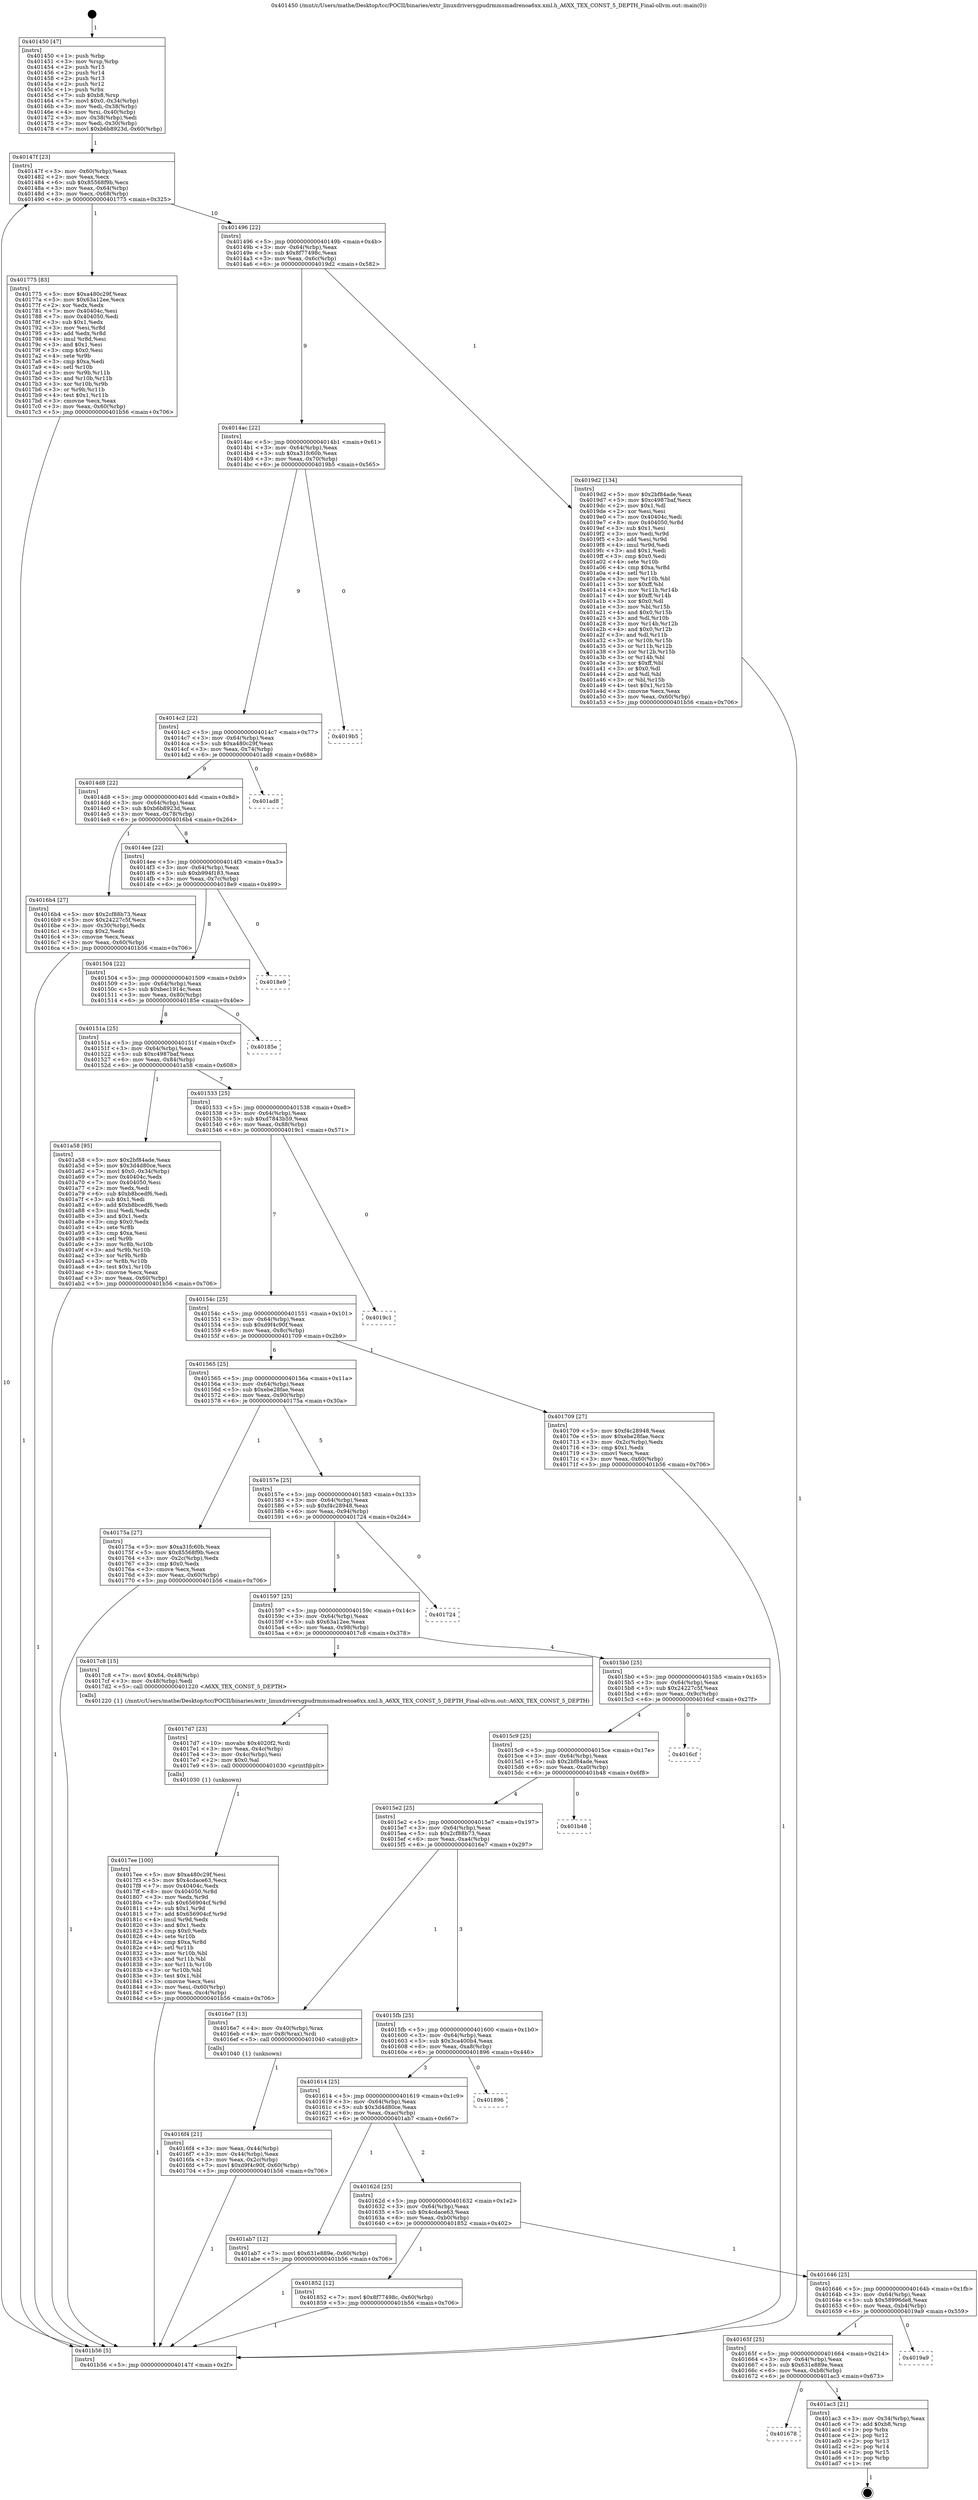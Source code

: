 digraph "0x401450" {
  label = "0x401450 (/mnt/c/Users/mathe/Desktop/tcc/POCII/binaries/extr_linuxdriversgpudrmmsmadrenoa6xx.xml.h_A6XX_TEX_CONST_5_DEPTH_Final-ollvm.out::main(0))"
  labelloc = "t"
  node[shape=record]

  Entry [label="",width=0.3,height=0.3,shape=circle,fillcolor=black,style=filled]
  "0x40147f" [label="{
     0x40147f [23]\l
     | [instrs]\l
     &nbsp;&nbsp;0x40147f \<+3\>: mov -0x60(%rbp),%eax\l
     &nbsp;&nbsp;0x401482 \<+2\>: mov %eax,%ecx\l
     &nbsp;&nbsp;0x401484 \<+6\>: sub $0x85568f9b,%ecx\l
     &nbsp;&nbsp;0x40148a \<+3\>: mov %eax,-0x64(%rbp)\l
     &nbsp;&nbsp;0x40148d \<+3\>: mov %ecx,-0x68(%rbp)\l
     &nbsp;&nbsp;0x401490 \<+6\>: je 0000000000401775 \<main+0x325\>\l
  }"]
  "0x401775" [label="{
     0x401775 [83]\l
     | [instrs]\l
     &nbsp;&nbsp;0x401775 \<+5\>: mov $0xa480c29f,%eax\l
     &nbsp;&nbsp;0x40177a \<+5\>: mov $0x63a12ee,%ecx\l
     &nbsp;&nbsp;0x40177f \<+2\>: xor %edx,%edx\l
     &nbsp;&nbsp;0x401781 \<+7\>: mov 0x40404c,%esi\l
     &nbsp;&nbsp;0x401788 \<+7\>: mov 0x404050,%edi\l
     &nbsp;&nbsp;0x40178f \<+3\>: sub $0x1,%edx\l
     &nbsp;&nbsp;0x401792 \<+3\>: mov %esi,%r8d\l
     &nbsp;&nbsp;0x401795 \<+3\>: add %edx,%r8d\l
     &nbsp;&nbsp;0x401798 \<+4\>: imul %r8d,%esi\l
     &nbsp;&nbsp;0x40179c \<+3\>: and $0x1,%esi\l
     &nbsp;&nbsp;0x40179f \<+3\>: cmp $0x0,%esi\l
     &nbsp;&nbsp;0x4017a2 \<+4\>: sete %r9b\l
     &nbsp;&nbsp;0x4017a6 \<+3\>: cmp $0xa,%edi\l
     &nbsp;&nbsp;0x4017a9 \<+4\>: setl %r10b\l
     &nbsp;&nbsp;0x4017ad \<+3\>: mov %r9b,%r11b\l
     &nbsp;&nbsp;0x4017b0 \<+3\>: and %r10b,%r11b\l
     &nbsp;&nbsp;0x4017b3 \<+3\>: xor %r10b,%r9b\l
     &nbsp;&nbsp;0x4017b6 \<+3\>: or %r9b,%r11b\l
     &nbsp;&nbsp;0x4017b9 \<+4\>: test $0x1,%r11b\l
     &nbsp;&nbsp;0x4017bd \<+3\>: cmovne %ecx,%eax\l
     &nbsp;&nbsp;0x4017c0 \<+3\>: mov %eax,-0x60(%rbp)\l
     &nbsp;&nbsp;0x4017c3 \<+5\>: jmp 0000000000401b56 \<main+0x706\>\l
  }"]
  "0x401496" [label="{
     0x401496 [22]\l
     | [instrs]\l
     &nbsp;&nbsp;0x401496 \<+5\>: jmp 000000000040149b \<main+0x4b\>\l
     &nbsp;&nbsp;0x40149b \<+3\>: mov -0x64(%rbp),%eax\l
     &nbsp;&nbsp;0x40149e \<+5\>: sub $0x8f77498c,%eax\l
     &nbsp;&nbsp;0x4014a3 \<+3\>: mov %eax,-0x6c(%rbp)\l
     &nbsp;&nbsp;0x4014a6 \<+6\>: je 00000000004019d2 \<main+0x582\>\l
  }"]
  Exit [label="",width=0.3,height=0.3,shape=circle,fillcolor=black,style=filled,peripheries=2]
  "0x4019d2" [label="{
     0x4019d2 [134]\l
     | [instrs]\l
     &nbsp;&nbsp;0x4019d2 \<+5\>: mov $0x2bf84ade,%eax\l
     &nbsp;&nbsp;0x4019d7 \<+5\>: mov $0xc4987baf,%ecx\l
     &nbsp;&nbsp;0x4019dc \<+2\>: mov $0x1,%dl\l
     &nbsp;&nbsp;0x4019de \<+2\>: xor %esi,%esi\l
     &nbsp;&nbsp;0x4019e0 \<+7\>: mov 0x40404c,%edi\l
     &nbsp;&nbsp;0x4019e7 \<+8\>: mov 0x404050,%r8d\l
     &nbsp;&nbsp;0x4019ef \<+3\>: sub $0x1,%esi\l
     &nbsp;&nbsp;0x4019f2 \<+3\>: mov %edi,%r9d\l
     &nbsp;&nbsp;0x4019f5 \<+3\>: add %esi,%r9d\l
     &nbsp;&nbsp;0x4019f8 \<+4\>: imul %r9d,%edi\l
     &nbsp;&nbsp;0x4019fc \<+3\>: and $0x1,%edi\l
     &nbsp;&nbsp;0x4019ff \<+3\>: cmp $0x0,%edi\l
     &nbsp;&nbsp;0x401a02 \<+4\>: sete %r10b\l
     &nbsp;&nbsp;0x401a06 \<+4\>: cmp $0xa,%r8d\l
     &nbsp;&nbsp;0x401a0a \<+4\>: setl %r11b\l
     &nbsp;&nbsp;0x401a0e \<+3\>: mov %r10b,%bl\l
     &nbsp;&nbsp;0x401a11 \<+3\>: xor $0xff,%bl\l
     &nbsp;&nbsp;0x401a14 \<+3\>: mov %r11b,%r14b\l
     &nbsp;&nbsp;0x401a17 \<+4\>: xor $0xff,%r14b\l
     &nbsp;&nbsp;0x401a1b \<+3\>: xor $0x0,%dl\l
     &nbsp;&nbsp;0x401a1e \<+3\>: mov %bl,%r15b\l
     &nbsp;&nbsp;0x401a21 \<+4\>: and $0x0,%r15b\l
     &nbsp;&nbsp;0x401a25 \<+3\>: and %dl,%r10b\l
     &nbsp;&nbsp;0x401a28 \<+3\>: mov %r14b,%r12b\l
     &nbsp;&nbsp;0x401a2b \<+4\>: and $0x0,%r12b\l
     &nbsp;&nbsp;0x401a2f \<+3\>: and %dl,%r11b\l
     &nbsp;&nbsp;0x401a32 \<+3\>: or %r10b,%r15b\l
     &nbsp;&nbsp;0x401a35 \<+3\>: or %r11b,%r12b\l
     &nbsp;&nbsp;0x401a38 \<+3\>: xor %r12b,%r15b\l
     &nbsp;&nbsp;0x401a3b \<+3\>: or %r14b,%bl\l
     &nbsp;&nbsp;0x401a3e \<+3\>: xor $0xff,%bl\l
     &nbsp;&nbsp;0x401a41 \<+3\>: or $0x0,%dl\l
     &nbsp;&nbsp;0x401a44 \<+2\>: and %dl,%bl\l
     &nbsp;&nbsp;0x401a46 \<+3\>: or %bl,%r15b\l
     &nbsp;&nbsp;0x401a49 \<+4\>: test $0x1,%r15b\l
     &nbsp;&nbsp;0x401a4d \<+3\>: cmovne %ecx,%eax\l
     &nbsp;&nbsp;0x401a50 \<+3\>: mov %eax,-0x60(%rbp)\l
     &nbsp;&nbsp;0x401a53 \<+5\>: jmp 0000000000401b56 \<main+0x706\>\l
  }"]
  "0x4014ac" [label="{
     0x4014ac [22]\l
     | [instrs]\l
     &nbsp;&nbsp;0x4014ac \<+5\>: jmp 00000000004014b1 \<main+0x61\>\l
     &nbsp;&nbsp;0x4014b1 \<+3\>: mov -0x64(%rbp),%eax\l
     &nbsp;&nbsp;0x4014b4 \<+5\>: sub $0xa31fc60b,%eax\l
     &nbsp;&nbsp;0x4014b9 \<+3\>: mov %eax,-0x70(%rbp)\l
     &nbsp;&nbsp;0x4014bc \<+6\>: je 00000000004019b5 \<main+0x565\>\l
  }"]
  "0x401678" [label="{
     0x401678\l
  }", style=dashed]
  "0x4019b5" [label="{
     0x4019b5\l
  }", style=dashed]
  "0x4014c2" [label="{
     0x4014c2 [22]\l
     | [instrs]\l
     &nbsp;&nbsp;0x4014c2 \<+5\>: jmp 00000000004014c7 \<main+0x77\>\l
     &nbsp;&nbsp;0x4014c7 \<+3\>: mov -0x64(%rbp),%eax\l
     &nbsp;&nbsp;0x4014ca \<+5\>: sub $0xa480c29f,%eax\l
     &nbsp;&nbsp;0x4014cf \<+3\>: mov %eax,-0x74(%rbp)\l
     &nbsp;&nbsp;0x4014d2 \<+6\>: je 0000000000401ad8 \<main+0x688\>\l
  }"]
  "0x401ac3" [label="{
     0x401ac3 [21]\l
     | [instrs]\l
     &nbsp;&nbsp;0x401ac3 \<+3\>: mov -0x34(%rbp),%eax\l
     &nbsp;&nbsp;0x401ac6 \<+7\>: add $0xb8,%rsp\l
     &nbsp;&nbsp;0x401acd \<+1\>: pop %rbx\l
     &nbsp;&nbsp;0x401ace \<+2\>: pop %r12\l
     &nbsp;&nbsp;0x401ad0 \<+2\>: pop %r13\l
     &nbsp;&nbsp;0x401ad2 \<+2\>: pop %r14\l
     &nbsp;&nbsp;0x401ad4 \<+2\>: pop %r15\l
     &nbsp;&nbsp;0x401ad6 \<+1\>: pop %rbp\l
     &nbsp;&nbsp;0x401ad7 \<+1\>: ret\l
  }"]
  "0x401ad8" [label="{
     0x401ad8\l
  }", style=dashed]
  "0x4014d8" [label="{
     0x4014d8 [22]\l
     | [instrs]\l
     &nbsp;&nbsp;0x4014d8 \<+5\>: jmp 00000000004014dd \<main+0x8d\>\l
     &nbsp;&nbsp;0x4014dd \<+3\>: mov -0x64(%rbp),%eax\l
     &nbsp;&nbsp;0x4014e0 \<+5\>: sub $0xb6b8923d,%eax\l
     &nbsp;&nbsp;0x4014e5 \<+3\>: mov %eax,-0x78(%rbp)\l
     &nbsp;&nbsp;0x4014e8 \<+6\>: je 00000000004016b4 \<main+0x264\>\l
  }"]
  "0x40165f" [label="{
     0x40165f [25]\l
     | [instrs]\l
     &nbsp;&nbsp;0x40165f \<+5\>: jmp 0000000000401664 \<main+0x214\>\l
     &nbsp;&nbsp;0x401664 \<+3\>: mov -0x64(%rbp),%eax\l
     &nbsp;&nbsp;0x401667 \<+5\>: sub $0x631e889e,%eax\l
     &nbsp;&nbsp;0x40166c \<+6\>: mov %eax,-0xb8(%rbp)\l
     &nbsp;&nbsp;0x401672 \<+6\>: je 0000000000401ac3 \<main+0x673\>\l
  }"]
  "0x4016b4" [label="{
     0x4016b4 [27]\l
     | [instrs]\l
     &nbsp;&nbsp;0x4016b4 \<+5\>: mov $0x2cf88b73,%eax\l
     &nbsp;&nbsp;0x4016b9 \<+5\>: mov $0x24227c5f,%ecx\l
     &nbsp;&nbsp;0x4016be \<+3\>: mov -0x30(%rbp),%edx\l
     &nbsp;&nbsp;0x4016c1 \<+3\>: cmp $0x2,%edx\l
     &nbsp;&nbsp;0x4016c4 \<+3\>: cmovne %ecx,%eax\l
     &nbsp;&nbsp;0x4016c7 \<+3\>: mov %eax,-0x60(%rbp)\l
     &nbsp;&nbsp;0x4016ca \<+5\>: jmp 0000000000401b56 \<main+0x706\>\l
  }"]
  "0x4014ee" [label="{
     0x4014ee [22]\l
     | [instrs]\l
     &nbsp;&nbsp;0x4014ee \<+5\>: jmp 00000000004014f3 \<main+0xa3\>\l
     &nbsp;&nbsp;0x4014f3 \<+3\>: mov -0x64(%rbp),%eax\l
     &nbsp;&nbsp;0x4014f6 \<+5\>: sub $0xb994f183,%eax\l
     &nbsp;&nbsp;0x4014fb \<+3\>: mov %eax,-0x7c(%rbp)\l
     &nbsp;&nbsp;0x4014fe \<+6\>: je 00000000004018e9 \<main+0x499\>\l
  }"]
  "0x401b56" [label="{
     0x401b56 [5]\l
     | [instrs]\l
     &nbsp;&nbsp;0x401b56 \<+5\>: jmp 000000000040147f \<main+0x2f\>\l
  }"]
  "0x401450" [label="{
     0x401450 [47]\l
     | [instrs]\l
     &nbsp;&nbsp;0x401450 \<+1\>: push %rbp\l
     &nbsp;&nbsp;0x401451 \<+3\>: mov %rsp,%rbp\l
     &nbsp;&nbsp;0x401454 \<+2\>: push %r15\l
     &nbsp;&nbsp;0x401456 \<+2\>: push %r14\l
     &nbsp;&nbsp;0x401458 \<+2\>: push %r13\l
     &nbsp;&nbsp;0x40145a \<+2\>: push %r12\l
     &nbsp;&nbsp;0x40145c \<+1\>: push %rbx\l
     &nbsp;&nbsp;0x40145d \<+7\>: sub $0xb8,%rsp\l
     &nbsp;&nbsp;0x401464 \<+7\>: movl $0x0,-0x34(%rbp)\l
     &nbsp;&nbsp;0x40146b \<+3\>: mov %edi,-0x38(%rbp)\l
     &nbsp;&nbsp;0x40146e \<+4\>: mov %rsi,-0x40(%rbp)\l
     &nbsp;&nbsp;0x401472 \<+3\>: mov -0x38(%rbp),%edi\l
     &nbsp;&nbsp;0x401475 \<+3\>: mov %edi,-0x30(%rbp)\l
     &nbsp;&nbsp;0x401478 \<+7\>: movl $0xb6b8923d,-0x60(%rbp)\l
  }"]
  "0x4019a9" [label="{
     0x4019a9\l
  }", style=dashed]
  "0x4018e9" [label="{
     0x4018e9\l
  }", style=dashed]
  "0x401504" [label="{
     0x401504 [22]\l
     | [instrs]\l
     &nbsp;&nbsp;0x401504 \<+5\>: jmp 0000000000401509 \<main+0xb9\>\l
     &nbsp;&nbsp;0x401509 \<+3\>: mov -0x64(%rbp),%eax\l
     &nbsp;&nbsp;0x40150c \<+5\>: sub $0xbec1914c,%eax\l
     &nbsp;&nbsp;0x401511 \<+3\>: mov %eax,-0x80(%rbp)\l
     &nbsp;&nbsp;0x401514 \<+6\>: je 000000000040185e \<main+0x40e\>\l
  }"]
  "0x401646" [label="{
     0x401646 [25]\l
     | [instrs]\l
     &nbsp;&nbsp;0x401646 \<+5\>: jmp 000000000040164b \<main+0x1fb\>\l
     &nbsp;&nbsp;0x40164b \<+3\>: mov -0x64(%rbp),%eax\l
     &nbsp;&nbsp;0x40164e \<+5\>: sub $0x58996de8,%eax\l
     &nbsp;&nbsp;0x401653 \<+6\>: mov %eax,-0xb4(%rbp)\l
     &nbsp;&nbsp;0x401659 \<+6\>: je 00000000004019a9 \<main+0x559\>\l
  }"]
  "0x40185e" [label="{
     0x40185e\l
  }", style=dashed]
  "0x40151a" [label="{
     0x40151a [25]\l
     | [instrs]\l
     &nbsp;&nbsp;0x40151a \<+5\>: jmp 000000000040151f \<main+0xcf\>\l
     &nbsp;&nbsp;0x40151f \<+3\>: mov -0x64(%rbp),%eax\l
     &nbsp;&nbsp;0x401522 \<+5\>: sub $0xc4987baf,%eax\l
     &nbsp;&nbsp;0x401527 \<+6\>: mov %eax,-0x84(%rbp)\l
     &nbsp;&nbsp;0x40152d \<+6\>: je 0000000000401a58 \<main+0x608\>\l
  }"]
  "0x401852" [label="{
     0x401852 [12]\l
     | [instrs]\l
     &nbsp;&nbsp;0x401852 \<+7\>: movl $0x8f77498c,-0x60(%rbp)\l
     &nbsp;&nbsp;0x401859 \<+5\>: jmp 0000000000401b56 \<main+0x706\>\l
  }"]
  "0x401a58" [label="{
     0x401a58 [95]\l
     | [instrs]\l
     &nbsp;&nbsp;0x401a58 \<+5\>: mov $0x2bf84ade,%eax\l
     &nbsp;&nbsp;0x401a5d \<+5\>: mov $0x3d4d80ce,%ecx\l
     &nbsp;&nbsp;0x401a62 \<+7\>: movl $0x0,-0x34(%rbp)\l
     &nbsp;&nbsp;0x401a69 \<+7\>: mov 0x40404c,%edx\l
     &nbsp;&nbsp;0x401a70 \<+7\>: mov 0x404050,%esi\l
     &nbsp;&nbsp;0x401a77 \<+2\>: mov %edx,%edi\l
     &nbsp;&nbsp;0x401a79 \<+6\>: sub $0xb8bcedf6,%edi\l
     &nbsp;&nbsp;0x401a7f \<+3\>: sub $0x1,%edi\l
     &nbsp;&nbsp;0x401a82 \<+6\>: add $0xb8bcedf6,%edi\l
     &nbsp;&nbsp;0x401a88 \<+3\>: imul %edi,%edx\l
     &nbsp;&nbsp;0x401a8b \<+3\>: and $0x1,%edx\l
     &nbsp;&nbsp;0x401a8e \<+3\>: cmp $0x0,%edx\l
     &nbsp;&nbsp;0x401a91 \<+4\>: sete %r8b\l
     &nbsp;&nbsp;0x401a95 \<+3\>: cmp $0xa,%esi\l
     &nbsp;&nbsp;0x401a98 \<+4\>: setl %r9b\l
     &nbsp;&nbsp;0x401a9c \<+3\>: mov %r8b,%r10b\l
     &nbsp;&nbsp;0x401a9f \<+3\>: and %r9b,%r10b\l
     &nbsp;&nbsp;0x401aa2 \<+3\>: xor %r9b,%r8b\l
     &nbsp;&nbsp;0x401aa5 \<+3\>: or %r8b,%r10b\l
     &nbsp;&nbsp;0x401aa8 \<+4\>: test $0x1,%r10b\l
     &nbsp;&nbsp;0x401aac \<+3\>: cmovne %ecx,%eax\l
     &nbsp;&nbsp;0x401aaf \<+3\>: mov %eax,-0x60(%rbp)\l
     &nbsp;&nbsp;0x401ab2 \<+5\>: jmp 0000000000401b56 \<main+0x706\>\l
  }"]
  "0x401533" [label="{
     0x401533 [25]\l
     | [instrs]\l
     &nbsp;&nbsp;0x401533 \<+5\>: jmp 0000000000401538 \<main+0xe8\>\l
     &nbsp;&nbsp;0x401538 \<+3\>: mov -0x64(%rbp),%eax\l
     &nbsp;&nbsp;0x40153b \<+5\>: sub $0xd7843b59,%eax\l
     &nbsp;&nbsp;0x401540 \<+6\>: mov %eax,-0x88(%rbp)\l
     &nbsp;&nbsp;0x401546 \<+6\>: je 00000000004019c1 \<main+0x571\>\l
  }"]
  "0x40162d" [label="{
     0x40162d [25]\l
     | [instrs]\l
     &nbsp;&nbsp;0x40162d \<+5\>: jmp 0000000000401632 \<main+0x1e2\>\l
     &nbsp;&nbsp;0x401632 \<+3\>: mov -0x64(%rbp),%eax\l
     &nbsp;&nbsp;0x401635 \<+5\>: sub $0x4cdace63,%eax\l
     &nbsp;&nbsp;0x40163a \<+6\>: mov %eax,-0xb0(%rbp)\l
     &nbsp;&nbsp;0x401640 \<+6\>: je 0000000000401852 \<main+0x402\>\l
  }"]
  "0x4019c1" [label="{
     0x4019c1\l
  }", style=dashed]
  "0x40154c" [label="{
     0x40154c [25]\l
     | [instrs]\l
     &nbsp;&nbsp;0x40154c \<+5\>: jmp 0000000000401551 \<main+0x101\>\l
     &nbsp;&nbsp;0x401551 \<+3\>: mov -0x64(%rbp),%eax\l
     &nbsp;&nbsp;0x401554 \<+5\>: sub $0xd9f4c90f,%eax\l
     &nbsp;&nbsp;0x401559 \<+6\>: mov %eax,-0x8c(%rbp)\l
     &nbsp;&nbsp;0x40155f \<+6\>: je 0000000000401709 \<main+0x2b9\>\l
  }"]
  "0x401ab7" [label="{
     0x401ab7 [12]\l
     | [instrs]\l
     &nbsp;&nbsp;0x401ab7 \<+7\>: movl $0x631e889e,-0x60(%rbp)\l
     &nbsp;&nbsp;0x401abe \<+5\>: jmp 0000000000401b56 \<main+0x706\>\l
  }"]
  "0x401709" [label="{
     0x401709 [27]\l
     | [instrs]\l
     &nbsp;&nbsp;0x401709 \<+5\>: mov $0xf4c28948,%eax\l
     &nbsp;&nbsp;0x40170e \<+5\>: mov $0xebe28fae,%ecx\l
     &nbsp;&nbsp;0x401713 \<+3\>: mov -0x2c(%rbp),%edx\l
     &nbsp;&nbsp;0x401716 \<+3\>: cmp $0x1,%edx\l
     &nbsp;&nbsp;0x401719 \<+3\>: cmovl %ecx,%eax\l
     &nbsp;&nbsp;0x40171c \<+3\>: mov %eax,-0x60(%rbp)\l
     &nbsp;&nbsp;0x40171f \<+5\>: jmp 0000000000401b56 \<main+0x706\>\l
  }"]
  "0x401565" [label="{
     0x401565 [25]\l
     | [instrs]\l
     &nbsp;&nbsp;0x401565 \<+5\>: jmp 000000000040156a \<main+0x11a\>\l
     &nbsp;&nbsp;0x40156a \<+3\>: mov -0x64(%rbp),%eax\l
     &nbsp;&nbsp;0x40156d \<+5\>: sub $0xebe28fae,%eax\l
     &nbsp;&nbsp;0x401572 \<+6\>: mov %eax,-0x90(%rbp)\l
     &nbsp;&nbsp;0x401578 \<+6\>: je 000000000040175a \<main+0x30a\>\l
  }"]
  "0x401614" [label="{
     0x401614 [25]\l
     | [instrs]\l
     &nbsp;&nbsp;0x401614 \<+5\>: jmp 0000000000401619 \<main+0x1c9\>\l
     &nbsp;&nbsp;0x401619 \<+3\>: mov -0x64(%rbp),%eax\l
     &nbsp;&nbsp;0x40161c \<+5\>: sub $0x3d4d80ce,%eax\l
     &nbsp;&nbsp;0x401621 \<+6\>: mov %eax,-0xac(%rbp)\l
     &nbsp;&nbsp;0x401627 \<+6\>: je 0000000000401ab7 \<main+0x667\>\l
  }"]
  "0x40175a" [label="{
     0x40175a [27]\l
     | [instrs]\l
     &nbsp;&nbsp;0x40175a \<+5\>: mov $0xa31fc60b,%eax\l
     &nbsp;&nbsp;0x40175f \<+5\>: mov $0x85568f9b,%ecx\l
     &nbsp;&nbsp;0x401764 \<+3\>: mov -0x2c(%rbp),%edx\l
     &nbsp;&nbsp;0x401767 \<+3\>: cmp $0x0,%edx\l
     &nbsp;&nbsp;0x40176a \<+3\>: cmove %ecx,%eax\l
     &nbsp;&nbsp;0x40176d \<+3\>: mov %eax,-0x60(%rbp)\l
     &nbsp;&nbsp;0x401770 \<+5\>: jmp 0000000000401b56 \<main+0x706\>\l
  }"]
  "0x40157e" [label="{
     0x40157e [25]\l
     | [instrs]\l
     &nbsp;&nbsp;0x40157e \<+5\>: jmp 0000000000401583 \<main+0x133\>\l
     &nbsp;&nbsp;0x401583 \<+3\>: mov -0x64(%rbp),%eax\l
     &nbsp;&nbsp;0x401586 \<+5\>: sub $0xf4c28948,%eax\l
     &nbsp;&nbsp;0x40158b \<+6\>: mov %eax,-0x94(%rbp)\l
     &nbsp;&nbsp;0x401591 \<+6\>: je 0000000000401724 \<main+0x2d4\>\l
  }"]
  "0x401896" [label="{
     0x401896\l
  }", style=dashed]
  "0x401724" [label="{
     0x401724\l
  }", style=dashed]
  "0x401597" [label="{
     0x401597 [25]\l
     | [instrs]\l
     &nbsp;&nbsp;0x401597 \<+5\>: jmp 000000000040159c \<main+0x14c\>\l
     &nbsp;&nbsp;0x40159c \<+3\>: mov -0x64(%rbp),%eax\l
     &nbsp;&nbsp;0x40159f \<+5\>: sub $0x63a12ee,%eax\l
     &nbsp;&nbsp;0x4015a4 \<+6\>: mov %eax,-0x98(%rbp)\l
     &nbsp;&nbsp;0x4015aa \<+6\>: je 00000000004017c8 \<main+0x378\>\l
  }"]
  "0x4017ee" [label="{
     0x4017ee [100]\l
     | [instrs]\l
     &nbsp;&nbsp;0x4017ee \<+5\>: mov $0xa480c29f,%esi\l
     &nbsp;&nbsp;0x4017f3 \<+5\>: mov $0x4cdace63,%ecx\l
     &nbsp;&nbsp;0x4017f8 \<+7\>: mov 0x40404c,%edx\l
     &nbsp;&nbsp;0x4017ff \<+8\>: mov 0x404050,%r8d\l
     &nbsp;&nbsp;0x401807 \<+3\>: mov %edx,%r9d\l
     &nbsp;&nbsp;0x40180a \<+7\>: sub $0x656904cf,%r9d\l
     &nbsp;&nbsp;0x401811 \<+4\>: sub $0x1,%r9d\l
     &nbsp;&nbsp;0x401815 \<+7\>: add $0x656904cf,%r9d\l
     &nbsp;&nbsp;0x40181c \<+4\>: imul %r9d,%edx\l
     &nbsp;&nbsp;0x401820 \<+3\>: and $0x1,%edx\l
     &nbsp;&nbsp;0x401823 \<+3\>: cmp $0x0,%edx\l
     &nbsp;&nbsp;0x401826 \<+4\>: sete %r10b\l
     &nbsp;&nbsp;0x40182a \<+4\>: cmp $0xa,%r8d\l
     &nbsp;&nbsp;0x40182e \<+4\>: setl %r11b\l
     &nbsp;&nbsp;0x401832 \<+3\>: mov %r10b,%bl\l
     &nbsp;&nbsp;0x401835 \<+3\>: and %r11b,%bl\l
     &nbsp;&nbsp;0x401838 \<+3\>: xor %r11b,%r10b\l
     &nbsp;&nbsp;0x40183b \<+3\>: or %r10b,%bl\l
     &nbsp;&nbsp;0x40183e \<+3\>: test $0x1,%bl\l
     &nbsp;&nbsp;0x401841 \<+3\>: cmovne %ecx,%esi\l
     &nbsp;&nbsp;0x401844 \<+3\>: mov %esi,-0x60(%rbp)\l
     &nbsp;&nbsp;0x401847 \<+6\>: mov %eax,-0xc4(%rbp)\l
     &nbsp;&nbsp;0x40184d \<+5\>: jmp 0000000000401b56 \<main+0x706\>\l
  }"]
  "0x4017c8" [label="{
     0x4017c8 [15]\l
     | [instrs]\l
     &nbsp;&nbsp;0x4017c8 \<+7\>: movl $0x64,-0x48(%rbp)\l
     &nbsp;&nbsp;0x4017cf \<+3\>: mov -0x48(%rbp),%edi\l
     &nbsp;&nbsp;0x4017d2 \<+5\>: call 0000000000401220 \<A6XX_TEX_CONST_5_DEPTH\>\l
     | [calls]\l
     &nbsp;&nbsp;0x401220 \{1\} (/mnt/c/Users/mathe/Desktop/tcc/POCII/binaries/extr_linuxdriversgpudrmmsmadrenoa6xx.xml.h_A6XX_TEX_CONST_5_DEPTH_Final-ollvm.out::A6XX_TEX_CONST_5_DEPTH)\l
  }"]
  "0x4015b0" [label="{
     0x4015b0 [25]\l
     | [instrs]\l
     &nbsp;&nbsp;0x4015b0 \<+5\>: jmp 00000000004015b5 \<main+0x165\>\l
     &nbsp;&nbsp;0x4015b5 \<+3\>: mov -0x64(%rbp),%eax\l
     &nbsp;&nbsp;0x4015b8 \<+5\>: sub $0x24227c5f,%eax\l
     &nbsp;&nbsp;0x4015bd \<+6\>: mov %eax,-0x9c(%rbp)\l
     &nbsp;&nbsp;0x4015c3 \<+6\>: je 00000000004016cf \<main+0x27f\>\l
  }"]
  "0x4017d7" [label="{
     0x4017d7 [23]\l
     | [instrs]\l
     &nbsp;&nbsp;0x4017d7 \<+10\>: movabs $0x4020f2,%rdi\l
     &nbsp;&nbsp;0x4017e1 \<+3\>: mov %eax,-0x4c(%rbp)\l
     &nbsp;&nbsp;0x4017e4 \<+3\>: mov -0x4c(%rbp),%esi\l
     &nbsp;&nbsp;0x4017e7 \<+2\>: mov $0x0,%al\l
     &nbsp;&nbsp;0x4017e9 \<+5\>: call 0000000000401030 \<printf@plt\>\l
     | [calls]\l
     &nbsp;&nbsp;0x401030 \{1\} (unknown)\l
  }"]
  "0x4016cf" [label="{
     0x4016cf\l
  }", style=dashed]
  "0x4015c9" [label="{
     0x4015c9 [25]\l
     | [instrs]\l
     &nbsp;&nbsp;0x4015c9 \<+5\>: jmp 00000000004015ce \<main+0x17e\>\l
     &nbsp;&nbsp;0x4015ce \<+3\>: mov -0x64(%rbp),%eax\l
     &nbsp;&nbsp;0x4015d1 \<+5\>: sub $0x2bf84ade,%eax\l
     &nbsp;&nbsp;0x4015d6 \<+6\>: mov %eax,-0xa0(%rbp)\l
     &nbsp;&nbsp;0x4015dc \<+6\>: je 0000000000401b48 \<main+0x6f8\>\l
  }"]
  "0x4016f4" [label="{
     0x4016f4 [21]\l
     | [instrs]\l
     &nbsp;&nbsp;0x4016f4 \<+3\>: mov %eax,-0x44(%rbp)\l
     &nbsp;&nbsp;0x4016f7 \<+3\>: mov -0x44(%rbp),%eax\l
     &nbsp;&nbsp;0x4016fa \<+3\>: mov %eax,-0x2c(%rbp)\l
     &nbsp;&nbsp;0x4016fd \<+7\>: movl $0xd9f4c90f,-0x60(%rbp)\l
     &nbsp;&nbsp;0x401704 \<+5\>: jmp 0000000000401b56 \<main+0x706\>\l
  }"]
  "0x401b48" [label="{
     0x401b48\l
  }", style=dashed]
  "0x4015e2" [label="{
     0x4015e2 [25]\l
     | [instrs]\l
     &nbsp;&nbsp;0x4015e2 \<+5\>: jmp 00000000004015e7 \<main+0x197\>\l
     &nbsp;&nbsp;0x4015e7 \<+3\>: mov -0x64(%rbp),%eax\l
     &nbsp;&nbsp;0x4015ea \<+5\>: sub $0x2cf88b73,%eax\l
     &nbsp;&nbsp;0x4015ef \<+6\>: mov %eax,-0xa4(%rbp)\l
     &nbsp;&nbsp;0x4015f5 \<+6\>: je 00000000004016e7 \<main+0x297\>\l
  }"]
  "0x4015fb" [label="{
     0x4015fb [25]\l
     | [instrs]\l
     &nbsp;&nbsp;0x4015fb \<+5\>: jmp 0000000000401600 \<main+0x1b0\>\l
     &nbsp;&nbsp;0x401600 \<+3\>: mov -0x64(%rbp),%eax\l
     &nbsp;&nbsp;0x401603 \<+5\>: sub $0x3ca400b4,%eax\l
     &nbsp;&nbsp;0x401608 \<+6\>: mov %eax,-0xa8(%rbp)\l
     &nbsp;&nbsp;0x40160e \<+6\>: je 0000000000401896 \<main+0x446\>\l
  }"]
  "0x4016e7" [label="{
     0x4016e7 [13]\l
     | [instrs]\l
     &nbsp;&nbsp;0x4016e7 \<+4\>: mov -0x40(%rbp),%rax\l
     &nbsp;&nbsp;0x4016eb \<+4\>: mov 0x8(%rax),%rdi\l
     &nbsp;&nbsp;0x4016ef \<+5\>: call 0000000000401040 \<atoi@plt\>\l
     | [calls]\l
     &nbsp;&nbsp;0x401040 \{1\} (unknown)\l
  }"]
  Entry -> "0x401450" [label=" 1"]
  "0x40147f" -> "0x401775" [label=" 1"]
  "0x40147f" -> "0x401496" [label=" 10"]
  "0x401ac3" -> Exit [label=" 1"]
  "0x401496" -> "0x4019d2" [label=" 1"]
  "0x401496" -> "0x4014ac" [label=" 9"]
  "0x40165f" -> "0x401678" [label=" 0"]
  "0x4014ac" -> "0x4019b5" [label=" 0"]
  "0x4014ac" -> "0x4014c2" [label=" 9"]
  "0x40165f" -> "0x401ac3" [label=" 1"]
  "0x4014c2" -> "0x401ad8" [label=" 0"]
  "0x4014c2" -> "0x4014d8" [label=" 9"]
  "0x401646" -> "0x40165f" [label=" 1"]
  "0x4014d8" -> "0x4016b4" [label=" 1"]
  "0x4014d8" -> "0x4014ee" [label=" 8"]
  "0x4016b4" -> "0x401b56" [label=" 1"]
  "0x401450" -> "0x40147f" [label=" 1"]
  "0x401b56" -> "0x40147f" [label=" 10"]
  "0x401646" -> "0x4019a9" [label=" 0"]
  "0x4014ee" -> "0x4018e9" [label=" 0"]
  "0x4014ee" -> "0x401504" [label=" 8"]
  "0x401ab7" -> "0x401b56" [label=" 1"]
  "0x401504" -> "0x40185e" [label=" 0"]
  "0x401504" -> "0x40151a" [label=" 8"]
  "0x401a58" -> "0x401b56" [label=" 1"]
  "0x40151a" -> "0x401a58" [label=" 1"]
  "0x40151a" -> "0x401533" [label=" 7"]
  "0x4019d2" -> "0x401b56" [label=" 1"]
  "0x401533" -> "0x4019c1" [label=" 0"]
  "0x401533" -> "0x40154c" [label=" 7"]
  "0x40162d" -> "0x401646" [label=" 1"]
  "0x40154c" -> "0x401709" [label=" 1"]
  "0x40154c" -> "0x401565" [label=" 6"]
  "0x40162d" -> "0x401852" [label=" 1"]
  "0x401565" -> "0x40175a" [label=" 1"]
  "0x401565" -> "0x40157e" [label=" 5"]
  "0x401614" -> "0x40162d" [label=" 2"]
  "0x40157e" -> "0x401724" [label=" 0"]
  "0x40157e" -> "0x401597" [label=" 5"]
  "0x401614" -> "0x401ab7" [label=" 1"]
  "0x401597" -> "0x4017c8" [label=" 1"]
  "0x401597" -> "0x4015b0" [label=" 4"]
  "0x4015fb" -> "0x401614" [label=" 3"]
  "0x4015b0" -> "0x4016cf" [label=" 0"]
  "0x4015b0" -> "0x4015c9" [label=" 4"]
  "0x4015fb" -> "0x401896" [label=" 0"]
  "0x4015c9" -> "0x401b48" [label=" 0"]
  "0x4015c9" -> "0x4015e2" [label=" 4"]
  "0x401852" -> "0x401b56" [label=" 1"]
  "0x4015e2" -> "0x4016e7" [label=" 1"]
  "0x4015e2" -> "0x4015fb" [label=" 3"]
  "0x4016e7" -> "0x4016f4" [label=" 1"]
  "0x4016f4" -> "0x401b56" [label=" 1"]
  "0x401709" -> "0x401b56" [label=" 1"]
  "0x40175a" -> "0x401b56" [label=" 1"]
  "0x401775" -> "0x401b56" [label=" 1"]
  "0x4017c8" -> "0x4017d7" [label=" 1"]
  "0x4017d7" -> "0x4017ee" [label=" 1"]
  "0x4017ee" -> "0x401b56" [label=" 1"]
}
